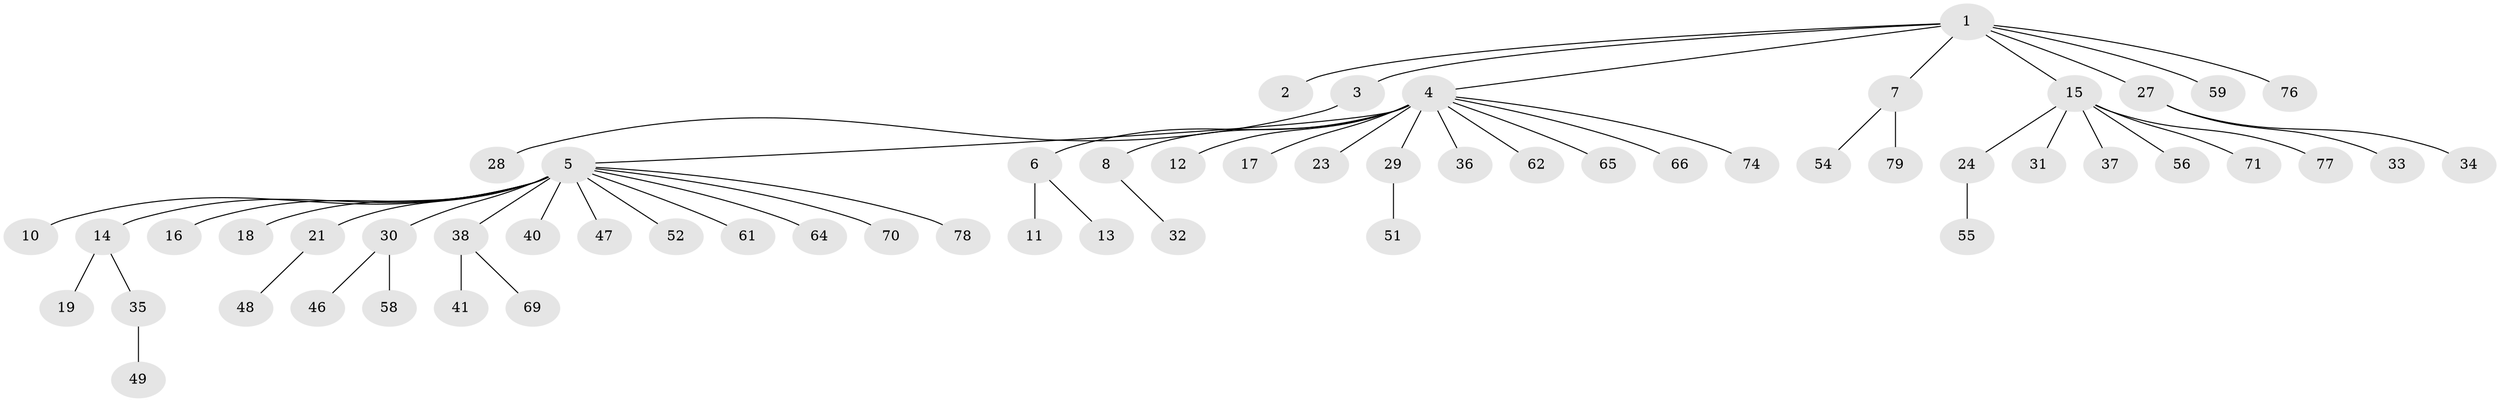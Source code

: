 // Generated by graph-tools (version 1.1) at 2025/23/03/03/25 07:23:53]
// undirected, 59 vertices, 58 edges
graph export_dot {
graph [start="1"]
  node [color=gray90,style=filled];
  1 [super="+9"];
  2;
  3 [super="+25"];
  4 [super="+43"];
  5 [super="+26"];
  6 [super="+60"];
  7 [super="+67"];
  8 [super="+20"];
  10;
  11 [super="+63"];
  12;
  13 [super="+42"];
  14 [super="+45"];
  15 [super="+73"];
  16;
  17;
  18;
  19 [super="+22"];
  21 [super="+53"];
  23;
  24 [super="+39"];
  27;
  28;
  29;
  30 [super="+72"];
  31;
  32;
  33;
  34;
  35 [super="+50"];
  36;
  37;
  38 [super="+57"];
  40;
  41 [super="+44"];
  46;
  47;
  48;
  49;
  51 [super="+68"];
  52;
  54;
  55;
  56;
  58;
  59;
  61;
  62;
  64;
  65;
  66 [super="+75"];
  69;
  70;
  71;
  74;
  76;
  77;
  78;
  79;
  1 -- 2;
  1 -- 3;
  1 -- 4;
  1 -- 7;
  1 -- 27;
  1 -- 59;
  1 -- 76;
  1 -- 15;
  3 -- 28;
  4 -- 5;
  4 -- 6;
  4 -- 8;
  4 -- 12;
  4 -- 17;
  4 -- 23;
  4 -- 29;
  4 -- 36;
  4 -- 62;
  4 -- 65;
  4 -- 66;
  4 -- 74;
  5 -- 10;
  5 -- 14;
  5 -- 16;
  5 -- 18;
  5 -- 21;
  5 -- 30;
  5 -- 38;
  5 -- 40;
  5 -- 47;
  5 -- 52;
  5 -- 61;
  5 -- 64;
  5 -- 70;
  5 -- 78;
  6 -- 11;
  6 -- 13;
  7 -- 54;
  7 -- 79;
  8 -- 32;
  14 -- 19;
  14 -- 35;
  15 -- 24;
  15 -- 31;
  15 -- 37;
  15 -- 56;
  15 -- 71;
  15 -- 77;
  21 -- 48;
  24 -- 55;
  27 -- 33;
  27 -- 34;
  29 -- 51;
  30 -- 46;
  30 -- 58;
  35 -- 49;
  38 -- 41;
  38 -- 69;
}
